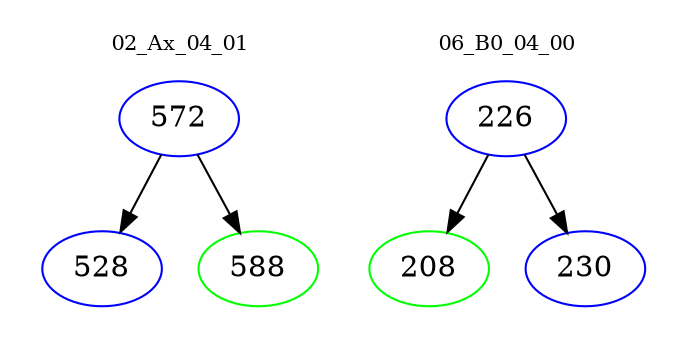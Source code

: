 digraph{
subgraph cluster_0 {
color = white
label = "02_Ax_04_01";
fontsize=10;
T0_572 [label="572", color="blue"]
T0_572 -> T0_528 [color="black"]
T0_528 [label="528", color="blue"]
T0_572 -> T0_588 [color="black"]
T0_588 [label="588", color="green"]
}
subgraph cluster_1 {
color = white
label = "06_B0_04_00";
fontsize=10;
T1_226 [label="226", color="blue"]
T1_226 -> T1_208 [color="black"]
T1_208 [label="208", color="green"]
T1_226 -> T1_230 [color="black"]
T1_230 [label="230", color="blue"]
}
}
